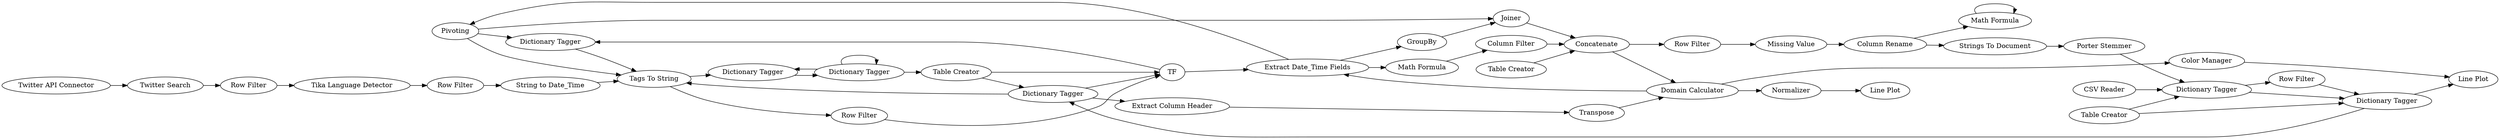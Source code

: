 digraph {
	12 -> 10
	20 -> 21
	27 -> 24
	7 -> 8
	23 -> 24
	13 -> 7
	25 -> 16
	13 -> 14
	8 -> 9
	2 -> 6
	507 -> 488
	500 -> 501
	21 -> 22
	499 -> 4
	4 -> 6
	6 -> 8
	2 -> 4
	13 -> 13
	6 -> 461
	479 -> 11
	29 -> 9
	26 -> 27
	17 -> 18
	10 -> 11
	11 -> 29
	4 -> 498
	498 -> 6
	12 -> 27
	8 -> 11
	20 -> 12
	22 -> 24
	460 -> 451
	508 -> 20
	24 -> 25
	14 -> 13
	12 -> 11
	7 -> 9
	17 -> 1
	451 -> 508
	8 -> 460
	20 -> 26
	508 -> 462
	496 -> 486
	501 -> 479
	467 -> 500
	3 -> 4
	11 -> 14
	9 -> 20
	488 -> 467
	508 -> 496
	18 -> 18
	24 -> 508
	9 -> 10
	462 -> 461
	16 -> 17
	1 -> 3
	501 [label="Row Filter"]
	27 [label=Joiner]
	498 [label="Row Filter"]
	7 [label="Table Creator"]
	507 [label="Twitter API Connector"]
	9 [label=TF]
	18 [label="Math Formula"]
	21 [label="Math Formula"]
	26 [label=GroupBy]
	8 [label="Dictionary Tagger"]
	17 [label="Column Rename"]
	3 [label="Porter Stemmer"]
	461 [label="Line Plot"]
	462 [label="Color Manager"]
	24 [label=Concatenate]
	467 [label="Row Filter"]
	6 [label="Dictionary Tagger"]
	500 [label="Tika Language Detector"]
	25 [label="Row Filter"]
	451 [label=Transpose]
	486 [label="Line Plot"]
	499 [label="CSV Reader"]
	12 [label=Pivoting]
	10 [label="Dictionary Tagger"]
	16 [label="Missing Value"]
	1 [label="Strings To Document"]
	22 [label="Column Filter"]
	11 [label="Tags To String"]
	4 [label="Dictionary Tagger"]
	23 [label="Table Creator"]
	496 [label=Normalizer]
	14 [label="Dictionary Tagger"]
	508 [label="Domain Calculator"]
	479 [label="String to Date_Time"]
	20 [label="Extract Date_Time Fields"]
	13 [label="Dictionary Tagger"]
	29 [label="Row Filter"]
	460 [label="Extract Column Header"]
	488 [label="Twitter Search"]
	2 [label="Table Creator"]
	rankdir=LR
}
